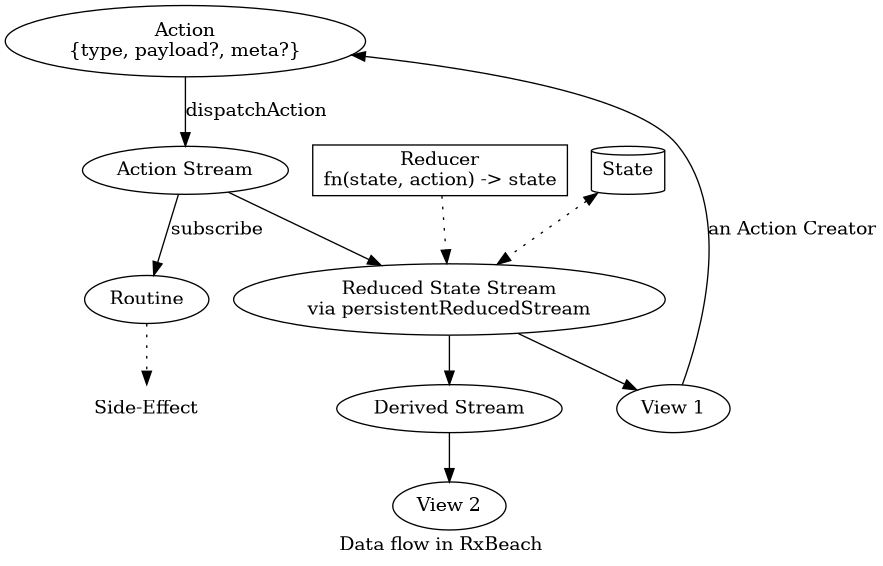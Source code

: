 @startuml
digraph rxbeach {
label="Data flow in RxBeach"
  {
     Action [label="Action\n{type, payload?, meta?}"]
     act_str [label="Action Stream"]
     red_str [label="Reduced State Stream\nvia persistentReducedStream"]
     derived [label="Derived Stream"]
     Reducer [label="Reducer\nfn(state, action) -> state", shape=box]
     State [shape=cylinder]
     eff [label="Side-Effect", shape=none]
     View1 [label="View 1"]
     View2 [label="View 2"]
  }
  Action -> act_str [label=dispatchAction, weight=100]
  Reducer -> red_str [style=dotted]
  State -> red_str [style=dotted,dir=both]
  act_str -> red_str
  act_str -> Routine [label="subscribe"]
  Routine -> eff [style=dotted]
  red_str -> View1
  View1 -> Action [label="an Action Creator"]
  red_str -> derived
  derived -> View2
}
@enduml